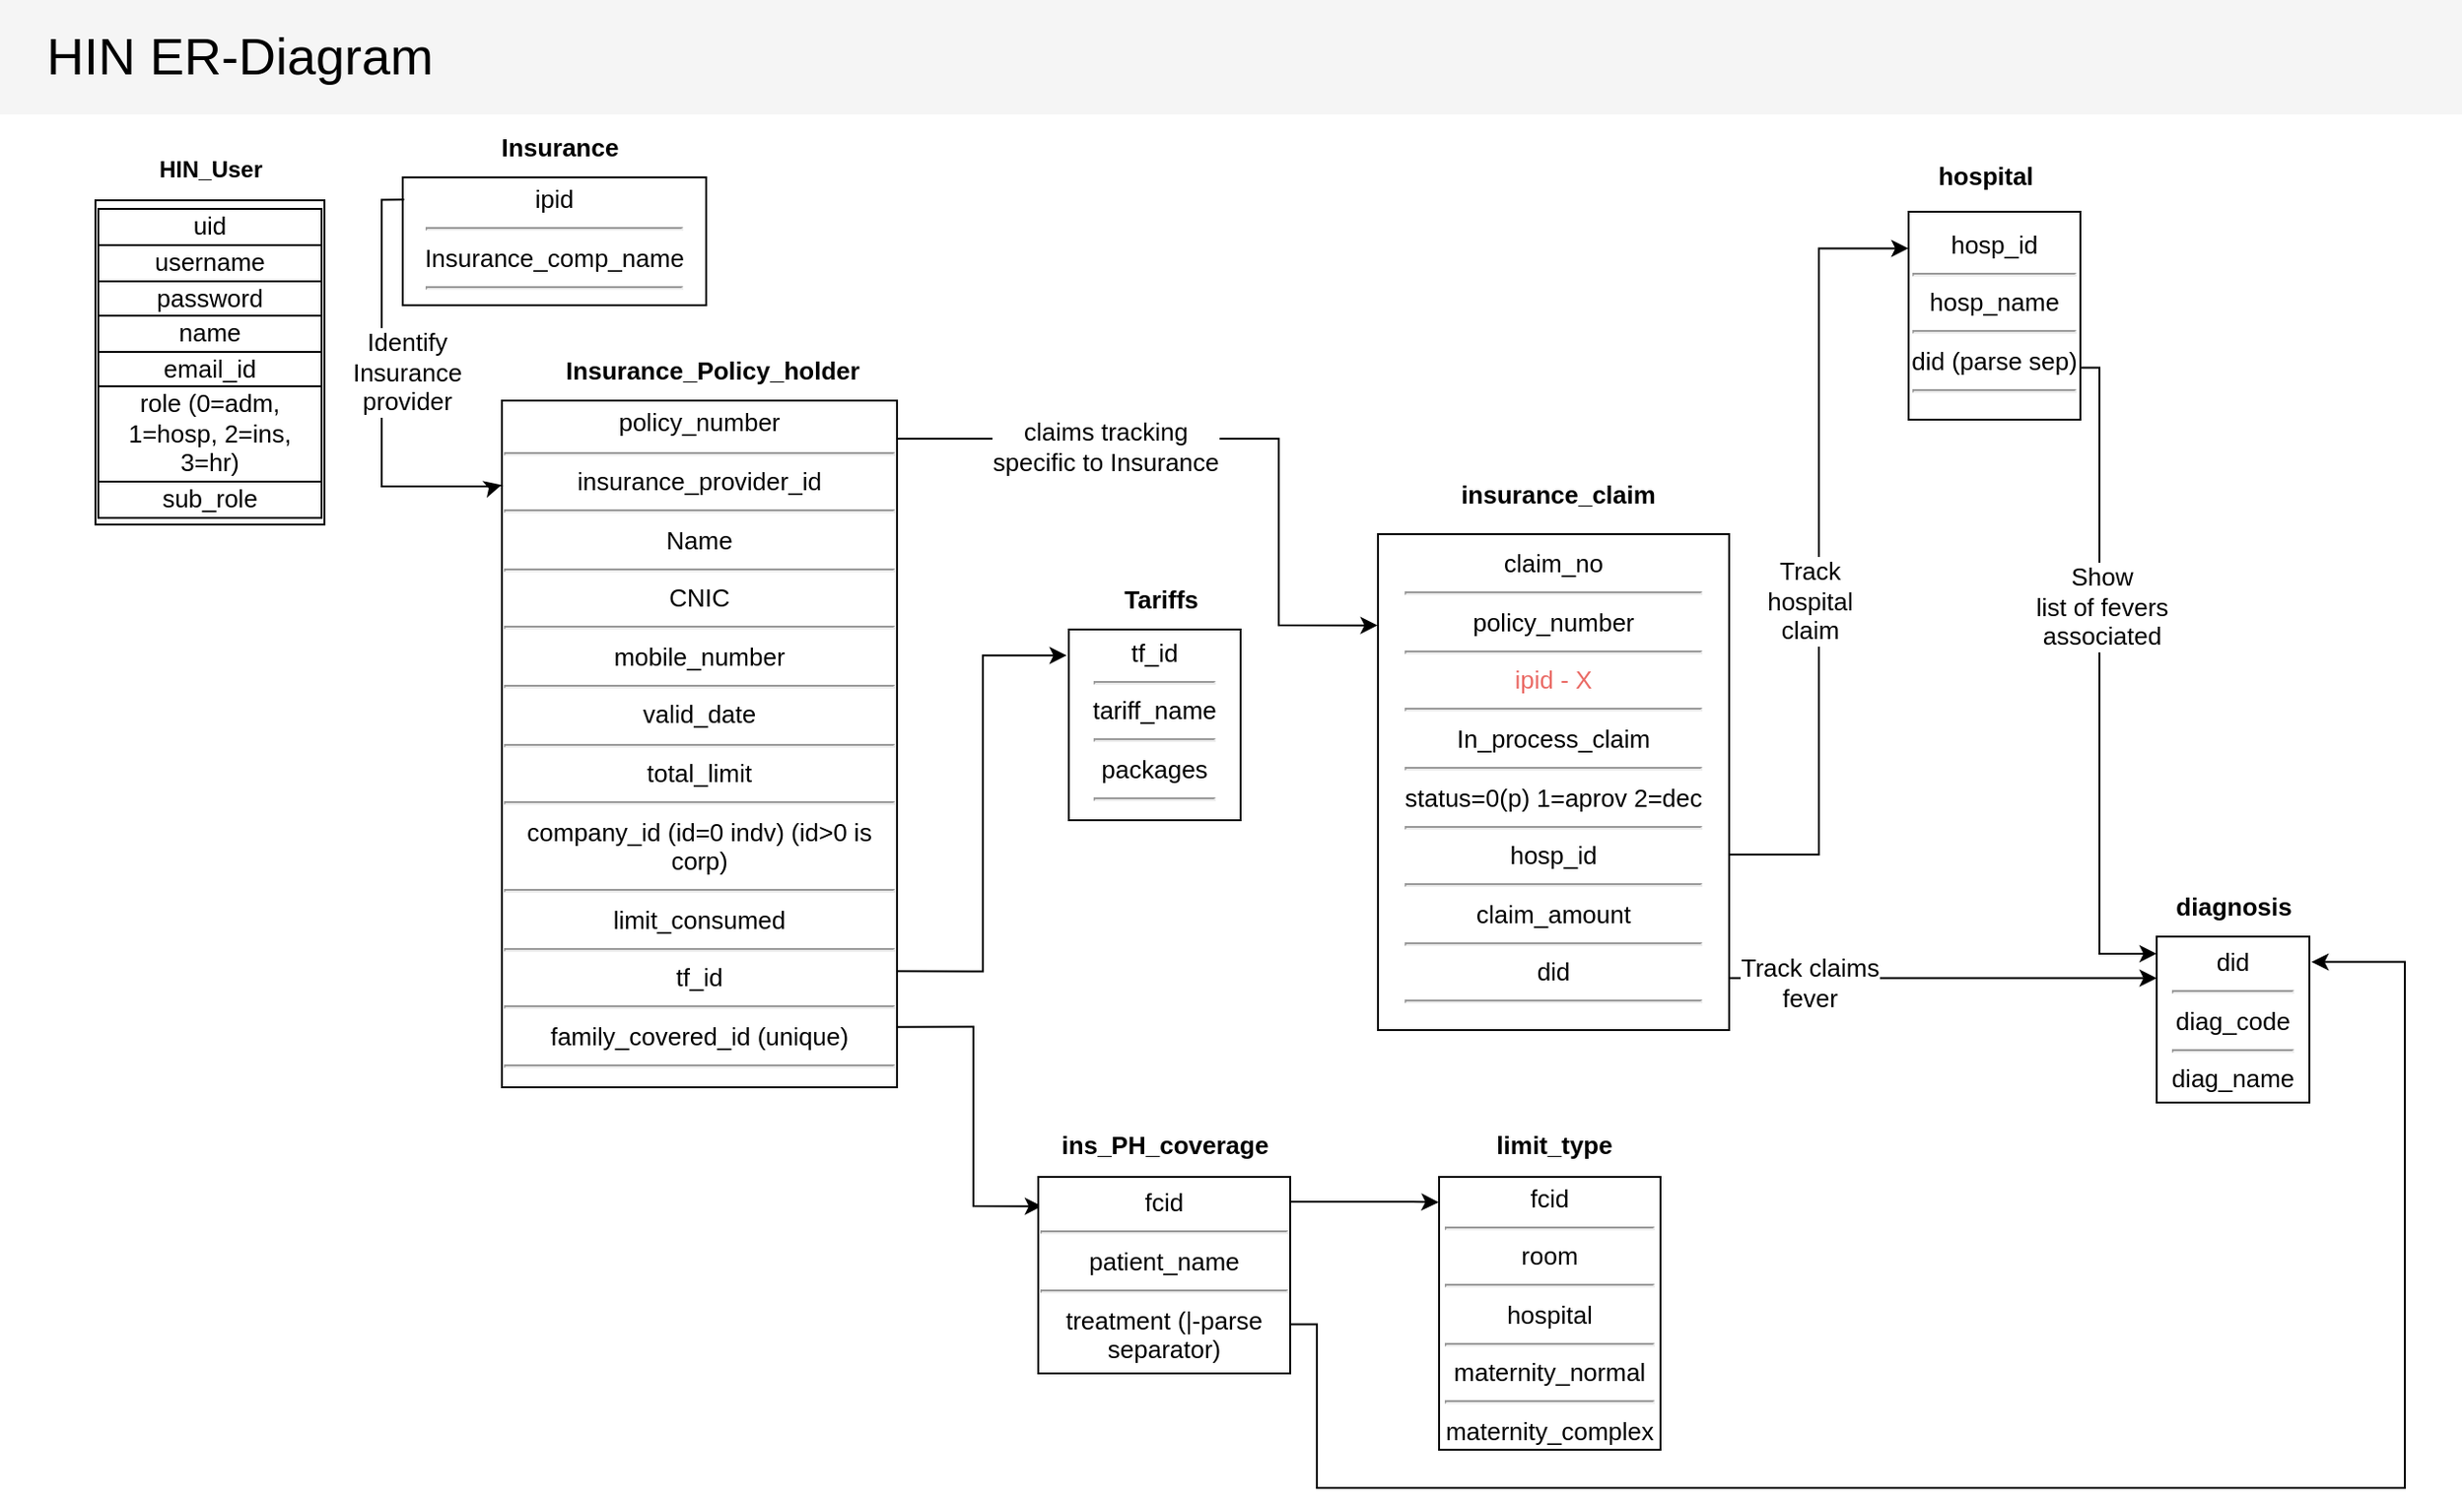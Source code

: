 <mxfile version="10.6.7" type="google"><diagram id="XDBRgHOk0ee7KqxhORAn" name="Page-1"><mxGraphModel dx="754" dy="467" grid="1" gridSize="10" guides="1" tooltips="1" connect="1" arrows="1" fold="1" page="1" pageScale="1" pageWidth="827" pageHeight="1169" math="0" shadow="0"><root><mxCell id="0"/><mxCell id="1" parent="0"/><mxCell id="gpRMNmosyecpGEhNdKQI-3" value="&lt;table dir=&quot;ltr&quot; border=&quot;1&quot; style=&quot;border: 1px solid rgb(0, 0, 0); border-collapse: collapse; font-size: 13px;&quot;&gt;&lt;tbody style=&quot;font-size: 13px;&quot;&gt;&lt;tr style=&quot;font-size: 13px;&quot;&gt;&lt;td style=&quot;font-size: 13px;&quot;&gt;&lt;span style=&quot;background-color: rgb(255, 255, 255); font-size: 13px;&quot;&gt;uid&lt;/span&gt;&lt;/td&gt;&lt;/tr&gt;&lt;tr style=&quot;font-size: 13px;&quot;&gt;&lt;td style=&quot;font-size: 13px;&quot;&gt;&lt;span style=&quot;background-color: rgb(255, 255, 255); font-size: 13px;&quot;&gt;username&lt;/span&gt;&lt;/td&gt;&lt;/tr&gt;&lt;tr style=&quot;font-size: 13px;&quot;&gt;&lt;td style=&quot;font-size: 13px;&quot;&gt;&lt;span style=&quot;background-color: rgb(255, 255, 255); font-size: 13px;&quot;&gt;password&lt;/span&gt;&lt;/td&gt;&lt;/tr&gt;&lt;tr style=&quot;font-size: 13px;&quot;&gt;&lt;td style=&quot;font-size: 13px;&quot;&gt;&lt;span style=&quot;background-color: rgb(255, 255, 255); font-size: 13px;&quot;&gt;name&lt;/span&gt;&lt;/td&gt;&lt;/tr&gt;&lt;tr style=&quot;font-size: 13px;&quot;&gt;&lt;td style=&quot;font-size: 13px;&quot;&gt;&lt;span style=&quot;background-color: rgb(255, 255, 255); font-size: 13px;&quot;&gt;email_id&lt;/span&gt;&lt;/td&gt;&lt;/tr&gt;&lt;tr style=&quot;font-size: 13px;&quot;&gt;&lt;td style=&quot;font-size: 13px;&quot;&gt;&lt;span style=&quot;background-color: rgb(255, 255, 255); font-size: 13px;&quot;&gt;role (0=adm, 1=hosp, 2=ins, 3=hr)&lt;/span&gt;&lt;/td&gt;&lt;/tr&gt;&lt;tr style=&quot;font-size: 13px;&quot;&gt;&lt;td style=&quot;font-size: 13px;&quot;&gt;&lt;span style=&quot;background-color: rgb(255, 255, 255); font-size: 13px;&quot;&gt;sub_role&lt;/span&gt;&lt;/td&gt;&lt;/tr&gt;&lt;/tbody&gt;&lt;/table&gt;" style="rounded=0;whiteSpace=wrap;html=1;align=center;fontSize=13;" parent="1" vertex="1"><mxGeometry x="50" y="105" width="120" height="170" as="geometry"/></mxCell><UserObject label="&lt;!--td {border: 1px solid #ccc;}br {mso-data-placement:same-cell;}--&gt;HIN_User" link="&lt;!--td {border: 1px solid #ccc;}br {mso-data-placement:same-cell;}--&gt;HIN_User" id="gpRMNmosyecpGEhNdKQI-7"><mxCell style="text;html=1;fontStyle=1;align=center;" parent="1" vertex="1"><mxGeometry x="50" y="75" width="120" height="30" as="geometry"/></mxCell></UserObject><mxCell id="gpRMNmosyecpGEhNdKQI-21" style="edgeStyle=orthogonalEdgeStyle;rounded=0;orthogonalLoop=1;jettySize=auto;html=1;entryX=-0.012;entryY=0.136;entryDx=0;entryDy=0;entryPerimeter=0;exitX=1.002;exitY=0.831;exitDx=0;exitDy=0;exitPerimeter=0;" parent="1" source="gpRMNmosyecpGEhNdKQI-9" target="gpRMNmosyecpGEhNdKQI-19" edge="1"><mxGeometry relative="1" as="geometry"><mxPoint x="470" y="470" as="sourcePoint"/></mxGeometry></mxCell><mxCell id="gpRMNmosyecpGEhNdKQI-24" style="edgeStyle=orthogonalEdgeStyle;rounded=0;orthogonalLoop=1;jettySize=auto;html=1;exitX=1.002;exitY=0.912;exitDx=0;exitDy=0;entryX=0.015;entryY=0.149;entryDx=0;entryDy=0;entryPerimeter=0;exitPerimeter=0;" parent="1" source="gpRMNmosyecpGEhNdKQI-9" target="gpRMNmosyecpGEhNdKQI-23" edge="1"><mxGeometry relative="1" as="geometry"><Array as="points"><mxPoint x="510" y="538"/><mxPoint x="510" y="632"/></Array></mxGeometry></mxCell><mxCell id="gpRMNmosyecpGEhNdKQI-9" value="&lt;div style=&quot;font-size: 13px;&quot;&gt;policy_number&lt;/div&gt;&lt;hr id=&quot;null&quot; style=&quot;font-size: 13px;&quot;&gt;&lt;div style=&quot;font-size: 13px;&quot;&gt;insurance_provider_id&lt;/div&gt;&lt;hr id=&quot;null&quot; style=&quot;font-size: 13px;&quot;&gt;&lt;div style=&quot;font-size: 13px;&quot;&gt;Name&lt;/div&gt;&lt;hr id=&quot;null&quot; style=&quot;font-size: 13px;&quot;&gt;&lt;div style=&quot;font-size: 13px;&quot;&gt;CNIC&lt;/div&gt;&lt;hr id=&quot;null&quot; style=&quot;font-size: 13px;&quot;&gt;&lt;div style=&quot;font-size: 13px;&quot;&gt;mobile_number&lt;/div&gt;&lt;hr id=&quot;null&quot; style=&quot;font-size: 13px;&quot;&gt;&lt;div style=&quot;font-size: 13px;&quot;&gt;valid_date&lt;/div&gt;&lt;hr style=&quot;font-size: 13px;&quot;&gt;&lt;div style=&quot;font-size: 13px;&quot;&gt;total_limit&lt;/div&gt;&lt;hr style=&quot;font-size: 13px;&quot;&gt;&lt;div style=&quot;font-size: 13px;&quot;&gt;company_id (id=0 indv) (id&amp;gt;0 is corp)&lt;/div&gt;&lt;hr style=&quot;font-size: 13px;&quot;&gt;&lt;div style=&quot;font-size: 13px;&quot;&gt;limit_consumed&lt;/div&gt;&lt;hr style=&quot;font-size: 13px;&quot;&gt;&lt;div style=&quot;font-size: 13px;&quot;&gt;tf_id&lt;/div&gt;&lt;hr style=&quot;font-size: 13px;&quot;&gt;&lt;div style=&quot;font-size: 13px;&quot;&gt;family_covered_id (unique)&lt;/div&gt;&lt;div style=&quot;font-size: 13px;&quot;&gt;&lt;hr style=&quot;font-size: 13px;&quot;&gt;&lt;/div&gt;" style="rounded=0;whiteSpace=wrap;html=1;align=center;fontSize=13;" parent="1" vertex="1"><mxGeometry x="263" y="210" width="207" height="360" as="geometry"/></mxCell><mxCell id="gpRMNmosyecpGEhNdKQI-46" style="edgeStyle=orthogonalEdgeStyle;rounded=0;orthogonalLoop=1;jettySize=auto;html=1;fontSize=13;entryX=-0.001;entryY=0.184;entryDx=0;entryDy=0;entryPerimeter=0;" parent="1" target="gpRMNmosyecpGEhNdKQI-39" edge="1"><mxGeometry relative="1" as="geometry"><mxPoint x="710" y="250" as="targetPoint"/><mxPoint x="470" y="230" as="sourcePoint"/><Array as="points"><mxPoint x="670" y="230"/><mxPoint x="670" y="327"/></Array></mxGeometry></mxCell><mxCell id="gpRMNmosyecpGEhNdKQI-47" value="claims tracking &lt;br&gt;specific to Insurance" style="text;html=1;resizable=0;points=[];align=center;verticalAlign=middle;labelBackgroundColor=#ffffff;fontSize=13;" parent="gpRMNmosyecpGEhNdKQI-46" vertex="1" connectable="0"><mxGeometry x="-0.157" y="-4" relative="1" as="geometry"><mxPoint x="-38.5" as="offset"/></mxGeometry></mxCell><UserObject label="&lt;!--td {border: 1px solid #ccc;}br {mso-data-placement:same-cell;}--&gt;Insurance_Policy_holder" link="&lt;!--td {border: 1px solid #ccc;}br {mso-data-placement:same-cell;}--&gt;Insurance_Policy_holder" id="gpRMNmosyecpGEhNdKQI-10"><mxCell style="text;html=1;align=center;fontStyle=1;fontSize=13;" parent="1" vertex="1"><mxGeometry x="293" y="180" width="160" height="30" as="geometry"/></mxCell></UserObject><UserObject label="&lt;!--td {border: 1px solid #ccc;}br {mso-data-placement:same-cell;}--&gt;Insurance" link="&lt;!--td {border: 1px solid #ccc;}br {mso-data-placement:same-cell;}--&gt;Insurance" id="gpRMNmosyecpGEhNdKQI-11"><mxCell style="text;html=1;fontStyle=1;fontSize=13;align=center;" parent="1" vertex="1"><mxGeometry x="213" y="63" width="160" height="30" as="geometry"/></mxCell></UserObject><mxCell id="gpRMNmosyecpGEhNdKQI-12" value="&lt;div style=&quot;font-size: 13px;&quot;&gt;ipid&lt;/div&gt;&lt;hr style=&quot;font-size: 13px;&quot;&gt;&lt;div style=&quot;font-size: 13px;&quot;&gt;Insurance_comp_name&lt;/div&gt;&lt;hr style=&quot;font-size: 13px;&quot;&gt;" style="rounded=0;whiteSpace=wrap;html=1;align=center;fontSize=13;imageVerticalAlign=top;" parent="1" vertex="1"><mxGeometry x="211" y="93" width="159" height="67" as="geometry"/></mxCell><mxCell id="gpRMNmosyecpGEhNdKQI-16" style="edgeStyle=orthogonalEdgeStyle;rounded=0;orthogonalLoop=1;jettySize=auto;html=1;horizontal=1;exitX=0.005;exitY=0.174;exitDx=0;exitDy=0;exitPerimeter=0;entryX=-0.001;entryY=0.123;entryDx=0;entryDy=0;entryPerimeter=0;" parent="1" source="gpRMNmosyecpGEhNdKQI-12" target="gpRMNmosyecpGEhNdKQI-9" edge="1"><mxGeometry relative="1" as="geometry"><mxPoint x="291" y="101.667" as="sourcePoint"/><mxPoint x="262" y="260" as="targetPoint"/><Array as="points"><mxPoint x="200" y="105"/><mxPoint x="200" y="255"/><mxPoint x="260" y="255"/><mxPoint x="260" y="254"/></Array></mxGeometry></mxCell><mxCell id="gpRMNmosyecpGEhNdKQI-48" value="Identify&lt;br&gt;Insurance&lt;br&gt;provider&lt;br&gt;" style="text;html=1;resizable=0;points=[];align=center;verticalAlign=middle;labelBackgroundColor=#ffffff;fontSize=13;" parent="gpRMNmosyecpGEhNdKQI-16" vertex="1" connectable="0"><mxGeometry x="-0.436" y="2" relative="1" as="geometry"><mxPoint x="11" y="38" as="offset"/></mxGeometry></mxCell><mxCell id="gpRMNmosyecpGEhNdKQI-19" value="&lt;div style=&quot;font-size: 13px;&quot;&gt;&lt;/div&gt;&lt;div style=&quot;font-size: 13px;&quot;&gt;tf_id&lt;/div&gt;&lt;div style=&quot;font-size: 13px;&quot;&gt;&lt;hr style=&quot;font-size: 13px;&quot;&gt;&lt;/div&gt;&lt;div style=&quot;font-size: 13px;&quot;&gt;tariff_name&lt;/div&gt;&lt;hr style=&quot;font-size: 13px;&quot;&gt;&lt;div style=&quot;font-size: 13px;&quot;&gt;packages&lt;/div&gt;&lt;hr style=&quot;font-size: 13px;&quot;&gt;" style="rounded=0;whiteSpace=wrap;html=1;align=center;fontSize=13;" parent="1" vertex="1"><mxGeometry x="560" y="330" width="90" height="100" as="geometry"/></mxCell><mxCell id="gpRMNmosyecpGEhNdKQI-20" value="Tariffs" style="text;html=1;align=center;fontStyle=1;fontSize=13;" parent="1" vertex="1"><mxGeometry x="565" y="300" width="85" height="30" as="geometry"/></mxCell><UserObject label="&lt;span style=&quot;font-size: 13px;&quot;&gt;ins_PH_coverage&lt;/span&gt;" link="&lt;!--td {border: 1px solid #ccc;}br {mso-data-placement:same-cell;}--&gt;Insurance" id="gpRMNmosyecpGEhNdKQI-22"><mxCell style="text;html=1;fontStyle=1;align=center;fontSize=13;" parent="1" vertex="1"><mxGeometry x="540" y="586" width="140" height="30" as="geometry"/></mxCell></UserObject><mxCell id="gpRMNmosyecpGEhNdKQI-59" style="edgeStyle=orthogonalEdgeStyle;rounded=0;orthogonalLoop=1;jettySize=auto;html=1;exitX=1;exitY=0.75;exitDx=0;exitDy=0;fontSize=27;fontColor=#000000;entryX=1.013;entryY=0.153;entryDx=0;entryDy=0;entryPerimeter=0;" parent="1" source="gpRMNmosyecpGEhNdKQI-23" target="gpRMNmosyecpGEhNdKQI-52" edge="1"><mxGeometry relative="1" as="geometry"><mxPoint x="1202" y="504" as="targetPoint"/><Array as="points"><mxPoint x="690" y="694"/><mxPoint x="690" y="780"/><mxPoint x="1260" y="780"/><mxPoint x="1260" y="504"/></Array></mxGeometry></mxCell><mxCell id="Vkfhx9YvWJ-0DLp6czgI-1" value="" style="edgeStyle=orthogonalEdgeStyle;rounded=0;orthogonalLoop=1;jettySize=auto;html=1;entryX=-0.002;entryY=0.093;entryDx=0;entryDy=0;entryPerimeter=0;" parent="1" source="gpRMNmosyecpGEhNdKQI-23" target="gpRMNmosyecpGEhNdKQI-25" edge="1"><mxGeometry relative="1" as="geometry"><Array as="points"><mxPoint x="740" y="630"/><mxPoint x="740" y="630"/></Array></mxGeometry></mxCell><mxCell id="gpRMNmosyecpGEhNdKQI-23" value="&lt;div style=&quot;font-size: 13px;&quot;&gt;fcid&lt;/div&gt;&lt;hr style=&quot;font-size: 13px;&quot;&gt;&lt;div style=&quot;font-size: 13px;&quot;&gt;patient_name&lt;/div&gt;&lt;hr style=&quot;font-size: 13px;&quot;&gt;&lt;div style=&quot;font-size: 13px;&quot;&gt;treatment (|-parse separator)&lt;/div&gt;" style="rounded=0;whiteSpace=wrap;html=1;align=center;fontSize=13;" parent="1" vertex="1"><mxGeometry x="544" y="617" width="132" height="103" as="geometry"/></mxCell><mxCell id="gpRMNmosyecpGEhNdKQI-25" value="&lt;div style=&quot;font-size: 13px;&quot;&gt;fcid&lt;/div&gt;&lt;hr style=&quot;font-size: 13px;&quot;&gt;&lt;div style=&quot;font-size: 13px;&quot;&gt;room&lt;/div&gt;&lt;hr style=&quot;font-size: 13px;&quot;&gt;&lt;div style=&quot;font-size: 13px;&quot;&gt;hospital&lt;/div&gt;&lt;hr style=&quot;font-size: 13px;&quot;&gt;&lt;div style=&quot;font-size: 13px;&quot;&gt;maternity_normal&lt;/div&gt;&lt;hr style=&quot;font-size: 13px;&quot;&gt;&lt;div style=&quot;font-size: 13px;&quot;&gt;maternity_complex&lt;/div&gt;" style="rounded=0;whiteSpace=wrap;html=1;align=center;fontSize=13;" parent="1" vertex="1"><mxGeometry x="754" y="617" width="116" height="143" as="geometry"/></mxCell><mxCell id="gpRMNmosyecpGEhNdKQI-54" style="edgeStyle=orthogonalEdgeStyle;rounded=0;orthogonalLoop=1;jettySize=auto;html=1;exitX=1;exitY=0.75;exitDx=0;exitDy=0;fontSize=13;entryX=0;entryY=0.103;entryDx=0;entryDy=0;entryPerimeter=0;" parent="1" source="gpRMNmosyecpGEhNdKQI-32" target="gpRMNmosyecpGEhNdKQI-52" edge="1"><mxGeometry relative="1" as="geometry"><mxPoint x="1060" y="500" as="targetPoint"/><Array as="points"><mxPoint x="1100" y="193"/><mxPoint x="1100" y="500"/></Array></mxGeometry></mxCell><mxCell id="gpRMNmosyecpGEhNdKQI-55" value="Show&lt;br&gt;list of fevers&lt;br&gt;associated&lt;br&gt;" style="text;html=1;resizable=0;points=[];align=center;verticalAlign=middle;labelBackgroundColor=#ffffff;fontSize=13;" parent="gpRMNmosyecpGEhNdKQI-54" vertex="1" connectable="0"><mxGeometry x="-0.368" y="-6" relative="1" as="geometry"><mxPoint x="6.5" y="25.5" as="offset"/></mxGeometry></mxCell><mxCell id="gpRMNmosyecpGEhNdKQI-32" value="&lt;div style=&quot;font-size: 13px&quot;&gt;hosp_id&lt;/div&gt;&lt;hr style=&quot;font-size: 13px&quot;&gt;&lt;div style=&quot;font-size: 13px&quot;&gt;hosp_name&lt;/div&gt;&lt;hr style=&quot;font-size: 13px&quot;&gt;did (parse sep)&lt;hr&gt;" style="rounded=0;whiteSpace=wrap;html=1;align=center;fontSize=13;" parent="1" vertex="1"><mxGeometry x="1000" y="111" width="90" height="109" as="geometry"/></mxCell><mxCell id="gpRMNmosyecpGEhNdKQI-52" value="&lt;div&gt;did&lt;/div&gt;&lt;hr&gt;&lt;div&gt;diag_code&lt;/div&gt;&lt;hr&gt;diag_&lt;span&gt;name&lt;/span&gt;&lt;br&gt;" style="rounded=0;whiteSpace=wrap;html=1;align=center;fontSize=13;" parent="1" vertex="1"><mxGeometry x="1130" y="491" width="80" height="87" as="geometry"/></mxCell><mxCell id="gpRMNmosyecpGEhNdKQI-44" style="edgeStyle=orthogonalEdgeStyle;rounded=0;orthogonalLoop=1;jettySize=auto;html=1;exitX=1.001;exitY=0.646;exitDx=0;exitDy=0;entryX=0;entryY=0.25;entryDx=0;entryDy=0;fontSize=13;exitPerimeter=0;" parent="1" source="gpRMNmosyecpGEhNdKQI-39" edge="1"><mxGeometry relative="1" as="geometry"><mxPoint x="906.782" y="460.723" as="sourcePoint"/><mxPoint x="999.966" y="130.221" as="targetPoint"/><Array as="points"><mxPoint x="953" y="448"/><mxPoint x="953" y="130"/></Array></mxGeometry></mxCell><mxCell id="gpRMNmosyecpGEhNdKQI-49" value="Track&lt;br&gt;hospital&lt;br&gt;claim&lt;br&gt;" style="text;html=1;resizable=0;points=[];align=center;verticalAlign=middle;labelBackgroundColor=#ffffff;fontSize=13;" parent="gpRMNmosyecpGEhNdKQI-44" vertex="1" connectable="0"><mxGeometry x="-0.125" y="5" relative="1" as="geometry"><mxPoint as="offset"/></mxGeometry></mxCell><mxCell id="gpRMNmosyecpGEhNdKQI-56" style="edgeStyle=orthogonalEdgeStyle;rounded=0;orthogonalLoop=1;jettySize=auto;html=1;exitX=1;exitY=0.895;exitDx=0;exitDy=0;entryX=0;entryY=0.25;entryDx=0;entryDy=0;fontSize=13;exitPerimeter=0;" parent="1" source="gpRMNmosyecpGEhNdKQI-39" target="gpRMNmosyecpGEhNdKQI-52" edge="1"><mxGeometry relative="1" as="geometry"/></mxCell><mxCell id="gpRMNmosyecpGEhNdKQI-57" value="Track claims&lt;br&gt;fever&lt;br&gt;" style="text;html=1;resizable=0;points=[];align=center;verticalAlign=middle;labelBackgroundColor=#ffffff;fontSize=13;" parent="gpRMNmosyecpGEhNdKQI-56" vertex="1" connectable="0"><mxGeometry x="-0.624" y="-2" relative="1" as="geometry"><mxPoint as="offset"/></mxGeometry></mxCell><mxCell id="gpRMNmosyecpGEhNdKQI-39" value="&lt;div&gt;claim_no&lt;/div&gt;&lt;hr&gt;&lt;div&gt;policy_number&lt;/div&gt;&lt;hr&gt;&lt;div&gt;&lt;font color=&quot;#ea6b66&quot;&gt;ipid - X&lt;/font&gt;&lt;/div&gt;&lt;hr&gt;&lt;div&gt;In_process_claim&lt;/div&gt;&lt;hr&gt;&lt;div&gt;status=0(p) 1=aprov 2=dec&lt;/div&gt;&lt;hr&gt;&lt;div&gt;hosp_id&lt;/div&gt;&lt;hr&gt;&lt;div&gt;claim_amount&lt;/div&gt;&lt;hr&gt;did&lt;hr&gt;" style="rounded=0;whiteSpace=wrap;html=1;align=center;fontSize=13;" parent="1" vertex="1"><mxGeometry x="722" y="280" width="184" height="260" as="geometry"/></mxCell><UserObject label="&lt;!--td {border: 1px solid #ccc;}br {mso-data-placement:same-cell;}--&gt;limit_type" link="&lt;!--td {border: 1px solid #ccc;}br {mso-data-placement:same-cell;}--&gt;limit_type" id="gpRMNmosyecpGEhNdKQI-26"><mxCell style="text;html=1;fontStyle=1;align=center;fontSize=13;" parent="1" vertex="1"><mxGeometry x="754" y="586" width="120" height="30" as="geometry"/></mxCell></UserObject><UserObject label="&lt;!--td {border: 1px solid #ccc;}br {mso-data-placement:same-cell;}--&gt;hospital" link="&lt;!--td {border: 1px solid #ccc;}br {mso-data-placement:same-cell;}--&gt;hospital" id="gpRMNmosyecpGEhNdKQI-37"><mxCell style="text;html=1;fontStyle=1;align=center;fontSize=13;" parent="1" vertex="1"><mxGeometry x="990" y="78" width="100" height="30" as="geometry"/></mxCell></UserObject><UserObject label="&lt;!--td {border: 1px solid #ccc;}br {mso-data-placement:same-cell;}--&gt;insurance_claim" link="&lt;!--td {border: 1px solid #ccc;}br {mso-data-placement:same-cell;}--&gt;insurance_claim" id="gpRMNmosyecpGEhNdKQI-41"><mxCell style="text;html=1;fontSize=13;align=center;fontStyle=1" parent="1" vertex="1"><mxGeometry x="726" y="245" width="180" height="30" as="geometry"/></mxCell></UserObject><UserObject label="&lt;!--td {border: 1px solid #ccc;}br {mso-data-placement:same-cell;}--&gt;diagnosis" link="&lt;!--td {border: 1px solid #ccc;}br {mso-data-placement:same-cell;}--&gt;diagnosis" id="gpRMNmosyecpGEhNdKQI-51"><mxCell style="text;html=1;fontSize=13;fontStyle=1;align=center;" parent="1" vertex="1"><mxGeometry x="1130" y="461" width="80" height="30" as="geometry"/></mxCell></UserObject><mxCell id="gpRMNmosyecpGEhNdKQI-58" value="&amp;nbsp; &amp;nbsp;HIN ER-Diagram" style="rounded=0;strokeColor=none;fontSize=27;align=left;labelBackgroundColor=none;fontColor=#000000;html=1;imageVerticalAlign=top;fillColor=#F5F5F5;" parent="1" vertex="1"><mxGeometry width="1290" height="60" as="geometry"/></mxCell></root></mxGraphModel></diagram></mxfile>